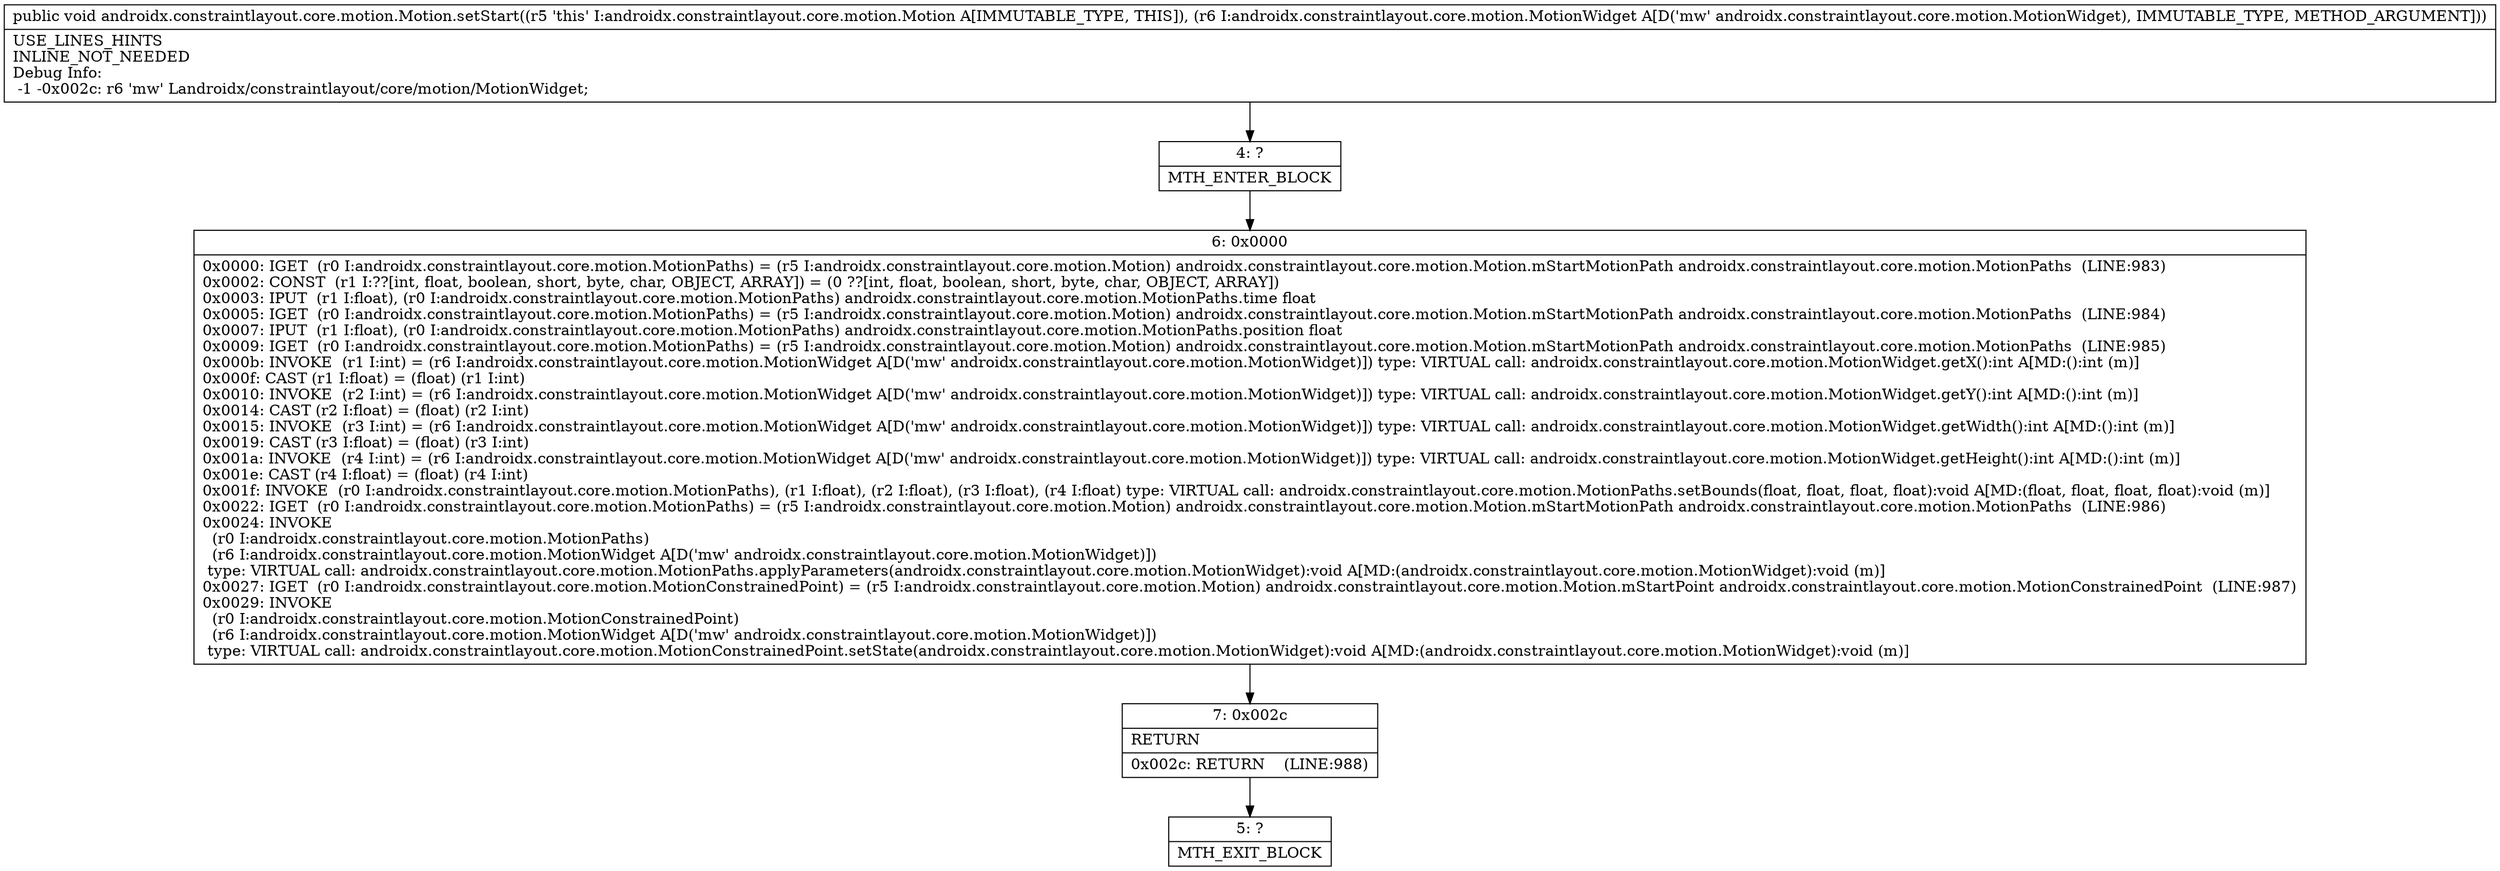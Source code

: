 digraph "CFG forandroidx.constraintlayout.core.motion.Motion.setStart(Landroidx\/constraintlayout\/core\/motion\/MotionWidget;)V" {
Node_4 [shape=record,label="{4\:\ ?|MTH_ENTER_BLOCK\l}"];
Node_6 [shape=record,label="{6\:\ 0x0000|0x0000: IGET  (r0 I:androidx.constraintlayout.core.motion.MotionPaths) = (r5 I:androidx.constraintlayout.core.motion.Motion) androidx.constraintlayout.core.motion.Motion.mStartMotionPath androidx.constraintlayout.core.motion.MotionPaths  (LINE:983)\l0x0002: CONST  (r1 I:??[int, float, boolean, short, byte, char, OBJECT, ARRAY]) = (0 ??[int, float, boolean, short, byte, char, OBJECT, ARRAY]) \l0x0003: IPUT  (r1 I:float), (r0 I:androidx.constraintlayout.core.motion.MotionPaths) androidx.constraintlayout.core.motion.MotionPaths.time float \l0x0005: IGET  (r0 I:androidx.constraintlayout.core.motion.MotionPaths) = (r5 I:androidx.constraintlayout.core.motion.Motion) androidx.constraintlayout.core.motion.Motion.mStartMotionPath androidx.constraintlayout.core.motion.MotionPaths  (LINE:984)\l0x0007: IPUT  (r1 I:float), (r0 I:androidx.constraintlayout.core.motion.MotionPaths) androidx.constraintlayout.core.motion.MotionPaths.position float \l0x0009: IGET  (r0 I:androidx.constraintlayout.core.motion.MotionPaths) = (r5 I:androidx.constraintlayout.core.motion.Motion) androidx.constraintlayout.core.motion.Motion.mStartMotionPath androidx.constraintlayout.core.motion.MotionPaths  (LINE:985)\l0x000b: INVOKE  (r1 I:int) = (r6 I:androidx.constraintlayout.core.motion.MotionWidget A[D('mw' androidx.constraintlayout.core.motion.MotionWidget)]) type: VIRTUAL call: androidx.constraintlayout.core.motion.MotionWidget.getX():int A[MD:():int (m)]\l0x000f: CAST (r1 I:float) = (float) (r1 I:int) \l0x0010: INVOKE  (r2 I:int) = (r6 I:androidx.constraintlayout.core.motion.MotionWidget A[D('mw' androidx.constraintlayout.core.motion.MotionWidget)]) type: VIRTUAL call: androidx.constraintlayout.core.motion.MotionWidget.getY():int A[MD:():int (m)]\l0x0014: CAST (r2 I:float) = (float) (r2 I:int) \l0x0015: INVOKE  (r3 I:int) = (r6 I:androidx.constraintlayout.core.motion.MotionWidget A[D('mw' androidx.constraintlayout.core.motion.MotionWidget)]) type: VIRTUAL call: androidx.constraintlayout.core.motion.MotionWidget.getWidth():int A[MD:():int (m)]\l0x0019: CAST (r3 I:float) = (float) (r3 I:int) \l0x001a: INVOKE  (r4 I:int) = (r6 I:androidx.constraintlayout.core.motion.MotionWidget A[D('mw' androidx.constraintlayout.core.motion.MotionWidget)]) type: VIRTUAL call: androidx.constraintlayout.core.motion.MotionWidget.getHeight():int A[MD:():int (m)]\l0x001e: CAST (r4 I:float) = (float) (r4 I:int) \l0x001f: INVOKE  (r0 I:androidx.constraintlayout.core.motion.MotionPaths), (r1 I:float), (r2 I:float), (r3 I:float), (r4 I:float) type: VIRTUAL call: androidx.constraintlayout.core.motion.MotionPaths.setBounds(float, float, float, float):void A[MD:(float, float, float, float):void (m)]\l0x0022: IGET  (r0 I:androidx.constraintlayout.core.motion.MotionPaths) = (r5 I:androidx.constraintlayout.core.motion.Motion) androidx.constraintlayout.core.motion.Motion.mStartMotionPath androidx.constraintlayout.core.motion.MotionPaths  (LINE:986)\l0x0024: INVOKE  \l  (r0 I:androidx.constraintlayout.core.motion.MotionPaths)\l  (r6 I:androidx.constraintlayout.core.motion.MotionWidget A[D('mw' androidx.constraintlayout.core.motion.MotionWidget)])\l type: VIRTUAL call: androidx.constraintlayout.core.motion.MotionPaths.applyParameters(androidx.constraintlayout.core.motion.MotionWidget):void A[MD:(androidx.constraintlayout.core.motion.MotionWidget):void (m)]\l0x0027: IGET  (r0 I:androidx.constraintlayout.core.motion.MotionConstrainedPoint) = (r5 I:androidx.constraintlayout.core.motion.Motion) androidx.constraintlayout.core.motion.Motion.mStartPoint androidx.constraintlayout.core.motion.MotionConstrainedPoint  (LINE:987)\l0x0029: INVOKE  \l  (r0 I:androidx.constraintlayout.core.motion.MotionConstrainedPoint)\l  (r6 I:androidx.constraintlayout.core.motion.MotionWidget A[D('mw' androidx.constraintlayout.core.motion.MotionWidget)])\l type: VIRTUAL call: androidx.constraintlayout.core.motion.MotionConstrainedPoint.setState(androidx.constraintlayout.core.motion.MotionWidget):void A[MD:(androidx.constraintlayout.core.motion.MotionWidget):void (m)]\l}"];
Node_7 [shape=record,label="{7\:\ 0x002c|RETURN\l|0x002c: RETURN    (LINE:988)\l}"];
Node_5 [shape=record,label="{5\:\ ?|MTH_EXIT_BLOCK\l}"];
MethodNode[shape=record,label="{public void androidx.constraintlayout.core.motion.Motion.setStart((r5 'this' I:androidx.constraintlayout.core.motion.Motion A[IMMUTABLE_TYPE, THIS]), (r6 I:androidx.constraintlayout.core.motion.MotionWidget A[D('mw' androidx.constraintlayout.core.motion.MotionWidget), IMMUTABLE_TYPE, METHOD_ARGUMENT]))  | USE_LINES_HINTS\lINLINE_NOT_NEEDED\lDebug Info:\l  \-1 \-0x002c: r6 'mw' Landroidx\/constraintlayout\/core\/motion\/MotionWidget;\l}"];
MethodNode -> Node_4;Node_4 -> Node_6;
Node_6 -> Node_7;
Node_7 -> Node_5;
}

